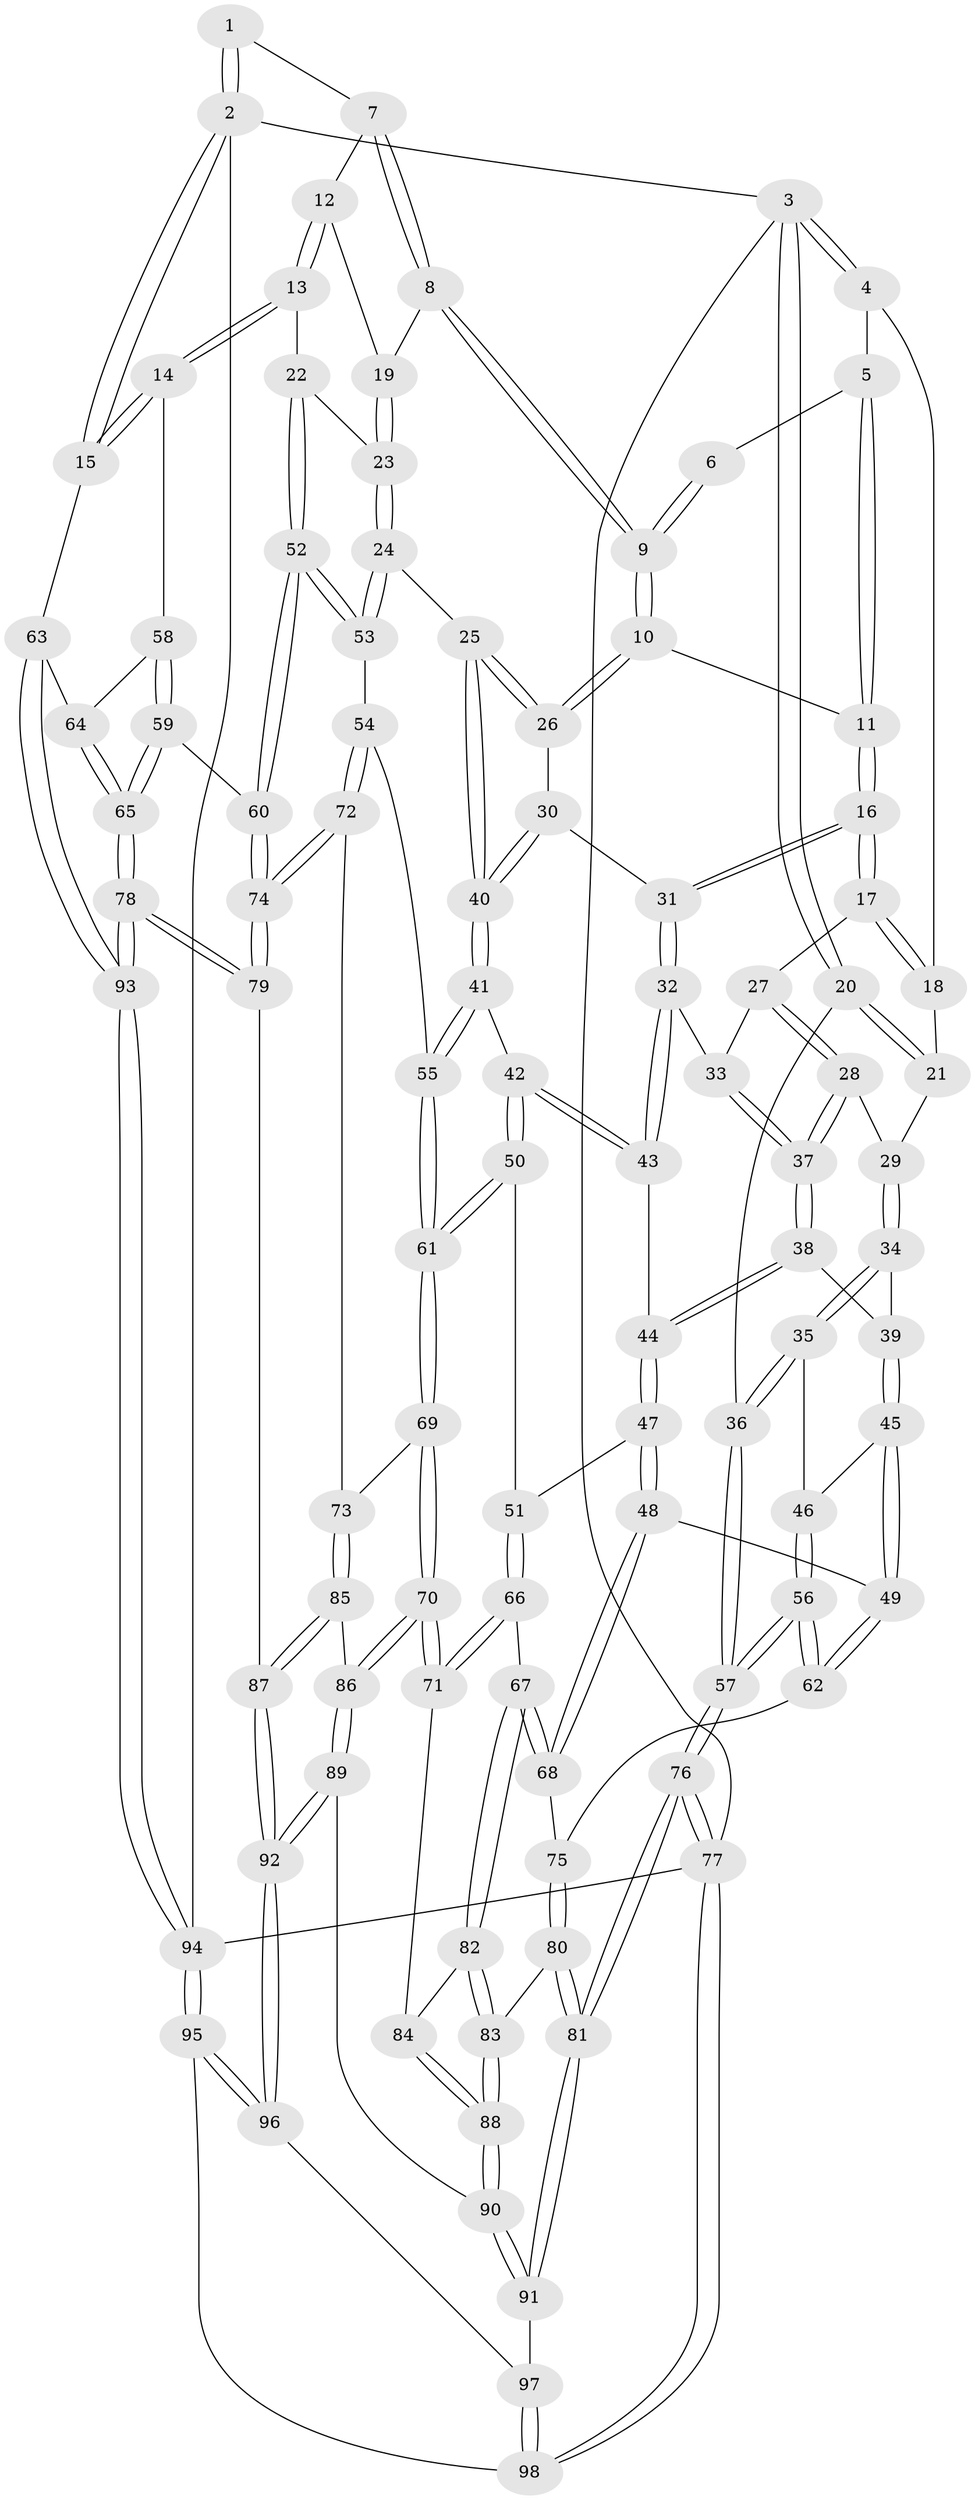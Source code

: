 // coarse degree distribution, {2: 0.03389830508474576, 4: 0.423728813559322, 3: 0.5084745762711864, 5: 0.03389830508474576}
// Generated by graph-tools (version 1.1) at 2025/38/03/04/25 23:38:21]
// undirected, 98 vertices, 242 edges
graph export_dot {
  node [color=gray90,style=filled];
  1 [pos="+0.8331074291193915+0"];
  2 [pos="+1+0"];
  3 [pos="+0+0"];
  4 [pos="+0.30842301523872023+0"];
  5 [pos="+0.3900975529172349+0"];
  6 [pos="+0.6788831567623209+0"];
  7 [pos="+0.834881760088091+0"];
  8 [pos="+0.6438527539050677+0.12818423569280754"];
  9 [pos="+0.642948701066601+0.12810064374090252"];
  10 [pos="+0.5964476592721936+0.15104185959751237"];
  11 [pos="+0.5049543164031521+0.12997057160246786"];
  12 [pos="+0.8427350215921411+0.006924894861862416"];
  13 [pos="+0.9628947167056793+0.27651539074200726"];
  14 [pos="+1+0.29611252669662147"];
  15 [pos="+1+0.29385043608463035"];
  16 [pos="+0.43993013187280927+0.19962640834189394"];
  17 [pos="+0.30810919953185784+0.17517565075485625"];
  18 [pos="+0.22528511300574502+0.037201796108175235"];
  19 [pos="+0.7137547143567755+0.15047191754505776"];
  20 [pos="+0+0.016083071223379552"];
  21 [pos="+0.09867794492384757+0.13390679284371576"];
  22 [pos="+0.9168944304381385+0.2904810774026707"];
  23 [pos="+0.8781491887605783+0.2904231960699946"];
  24 [pos="+0.68198718214247+0.36836835770842846"];
  25 [pos="+0.679078415053112+0.3680658871500954"];
  26 [pos="+0.6082206924304996+0.20650830909193515"];
  27 [pos="+0.2999833274658768+0.19090930849056176"];
  28 [pos="+0.23305821514711633+0.2954514257779006"];
  29 [pos="+0.10987189199321792+0.1975827532427729"];
  30 [pos="+0.5070219001026626+0.3260878154683596"];
  31 [pos="+0.44303497017401683+0.29727587448568144"];
  32 [pos="+0.43509457403145846+0.3056093722849803"];
  33 [pos="+0.3449867188759399+0.28865210450060935"];
  34 [pos="+0.04110430775848379+0.3283072663834988"];
  35 [pos="+0.025575301017292544+0.3397080311549365"];
  36 [pos="+0+0.3549468455267282"];
  37 [pos="+0.23468457398343354+0.3074546304025019"];
  38 [pos="+0.23377134728950774+0.32451659712635733"];
  39 [pos="+0.19953760318615385+0.3517179304702478"];
  40 [pos="+0.6027409475380239+0.40012473806765797"];
  41 [pos="+0.5833361039978154+0.43157996511731994"];
  42 [pos="+0.4227103984775139+0.4517703618065207"];
  43 [pos="+0.3919459350572282+0.3780077460927077"];
  44 [pos="+0.30335703674411635+0.38284107682280016"];
  45 [pos="+0.15776501090802414+0.4626541806893332"];
  46 [pos="+0.09293703841690859+0.44585117158962545"];
  47 [pos="+0.27296114776892944+0.5090892927447151"];
  48 [pos="+0.23321384413916174+0.5312790053487918"];
  49 [pos="+0.17359710596324904+0.48948052590120994"];
  50 [pos="+0.4035427762171026+0.5232278564215385"];
  51 [pos="+0.3993657612898536+0.5273741400823861"];
  52 [pos="+0.8234887574511887+0.5460906228817235"];
  53 [pos="+0.7303860030094432+0.50441415268737"];
  54 [pos="+0.6740186825774429+0.5704933865314976"];
  55 [pos="+0.5739368459730123+0.532191026388738"];
  56 [pos="+0+0.5695562960611548"];
  57 [pos="+0+0.6205844445895341"];
  58 [pos="+0.9379964242260656+0.5513624932742892"];
  59 [pos="+0.9103636370626725+0.5674466298515864"];
  60 [pos="+0.8320421731368173+0.5684277223499968"];
  61 [pos="+0.5560549501403647+0.5524475327819748"];
  62 [pos="+0.06940304882184652+0.5789744645363208"];
  63 [pos="+1+0.6287081611852154"];
  64 [pos="+0.9657079025435152+0.577453323063548"];
  65 [pos="+1+0.8921397689422901"];
  66 [pos="+0.3985913570754375+0.6202908263859296"];
  67 [pos="+0.2328830219323247+0.6074851263216721"];
  68 [pos="+0.22835889506530668+0.6003077152796468"];
  69 [pos="+0.5510162751833101+0.5832687704773581"];
  70 [pos="+0.45796599820598155+0.6756171643935751"];
  71 [pos="+0.41258970050512794+0.6558563848719307"];
  72 [pos="+0.6803935827294912+0.59023188558447"];
  73 [pos="+0.6102475917993734+0.6691490953720174"];
  74 [pos="+0.7923842678026837+0.6911999964513506"];
  75 [pos="+0.1355217360922393+0.630594806711843"];
  76 [pos="+0+0.9720490377413483"];
  77 [pos="+0+1"];
  78 [pos="+1+1"];
  79 [pos="+0.799326035539979+0.767245482625167"];
  80 [pos="+0.0988465164905384+0.7353118546329487"];
  81 [pos="+0+0.8963989883019494"];
  82 [pos="+0.24300912371561692+0.6517546941338749"];
  83 [pos="+0.23824290438183213+0.7215821195535744"];
  84 [pos="+0.3809221463249033+0.6811541745256804"];
  85 [pos="+0.6116630692181642+0.6836274962789914"];
  86 [pos="+0.4939785010098303+0.7351429272237268"];
  87 [pos="+0.7144866349934733+0.7709656944434153"];
  88 [pos="+0.29721829851897363+0.8080953526099435"];
  89 [pos="+0.4967546943961434+0.8606776862585369"];
  90 [pos="+0.2993274191616884+0.8254515325915363"];
  91 [pos="+0.2512371147468485+0.883375566238887"];
  92 [pos="+0.5214745796658536+0.889340137941354"];
  93 [pos="+1+1"];
  94 [pos="+1+1"];
  95 [pos="+0.5764417375245917+1"];
  96 [pos="+0.5398468931773615+1"];
  97 [pos="+0.2632298361206842+0.917638480659505"];
  98 [pos="+0.27380187198295647+1"];
  1 -- 2;
  1 -- 2;
  1 -- 7;
  2 -- 3;
  2 -- 15;
  2 -- 15;
  2 -- 94;
  3 -- 4;
  3 -- 4;
  3 -- 20;
  3 -- 20;
  3 -- 77;
  4 -- 5;
  4 -- 18;
  5 -- 6;
  5 -- 11;
  5 -- 11;
  6 -- 9;
  6 -- 9;
  7 -- 8;
  7 -- 8;
  7 -- 12;
  8 -- 9;
  8 -- 9;
  8 -- 19;
  9 -- 10;
  9 -- 10;
  10 -- 11;
  10 -- 26;
  10 -- 26;
  11 -- 16;
  11 -- 16;
  12 -- 13;
  12 -- 13;
  12 -- 19;
  13 -- 14;
  13 -- 14;
  13 -- 22;
  14 -- 15;
  14 -- 15;
  14 -- 58;
  15 -- 63;
  16 -- 17;
  16 -- 17;
  16 -- 31;
  16 -- 31;
  17 -- 18;
  17 -- 18;
  17 -- 27;
  18 -- 21;
  19 -- 23;
  19 -- 23;
  20 -- 21;
  20 -- 21;
  20 -- 36;
  21 -- 29;
  22 -- 23;
  22 -- 52;
  22 -- 52;
  23 -- 24;
  23 -- 24;
  24 -- 25;
  24 -- 53;
  24 -- 53;
  25 -- 26;
  25 -- 26;
  25 -- 40;
  25 -- 40;
  26 -- 30;
  27 -- 28;
  27 -- 28;
  27 -- 33;
  28 -- 29;
  28 -- 37;
  28 -- 37;
  29 -- 34;
  29 -- 34;
  30 -- 31;
  30 -- 40;
  30 -- 40;
  31 -- 32;
  31 -- 32;
  32 -- 33;
  32 -- 43;
  32 -- 43;
  33 -- 37;
  33 -- 37;
  34 -- 35;
  34 -- 35;
  34 -- 39;
  35 -- 36;
  35 -- 36;
  35 -- 46;
  36 -- 57;
  36 -- 57;
  37 -- 38;
  37 -- 38;
  38 -- 39;
  38 -- 44;
  38 -- 44;
  39 -- 45;
  39 -- 45;
  40 -- 41;
  40 -- 41;
  41 -- 42;
  41 -- 55;
  41 -- 55;
  42 -- 43;
  42 -- 43;
  42 -- 50;
  42 -- 50;
  43 -- 44;
  44 -- 47;
  44 -- 47;
  45 -- 46;
  45 -- 49;
  45 -- 49;
  46 -- 56;
  46 -- 56;
  47 -- 48;
  47 -- 48;
  47 -- 51;
  48 -- 49;
  48 -- 68;
  48 -- 68;
  49 -- 62;
  49 -- 62;
  50 -- 51;
  50 -- 61;
  50 -- 61;
  51 -- 66;
  51 -- 66;
  52 -- 53;
  52 -- 53;
  52 -- 60;
  52 -- 60;
  53 -- 54;
  54 -- 55;
  54 -- 72;
  54 -- 72;
  55 -- 61;
  55 -- 61;
  56 -- 57;
  56 -- 57;
  56 -- 62;
  56 -- 62;
  57 -- 76;
  57 -- 76;
  58 -- 59;
  58 -- 59;
  58 -- 64;
  59 -- 60;
  59 -- 65;
  59 -- 65;
  60 -- 74;
  60 -- 74;
  61 -- 69;
  61 -- 69;
  62 -- 75;
  63 -- 64;
  63 -- 93;
  63 -- 93;
  64 -- 65;
  64 -- 65;
  65 -- 78;
  65 -- 78;
  66 -- 67;
  66 -- 71;
  66 -- 71;
  67 -- 68;
  67 -- 68;
  67 -- 82;
  67 -- 82;
  68 -- 75;
  69 -- 70;
  69 -- 70;
  69 -- 73;
  70 -- 71;
  70 -- 71;
  70 -- 86;
  70 -- 86;
  71 -- 84;
  72 -- 73;
  72 -- 74;
  72 -- 74;
  73 -- 85;
  73 -- 85;
  74 -- 79;
  74 -- 79;
  75 -- 80;
  75 -- 80;
  76 -- 77;
  76 -- 77;
  76 -- 81;
  76 -- 81;
  77 -- 98;
  77 -- 98;
  77 -- 94;
  78 -- 79;
  78 -- 79;
  78 -- 93;
  78 -- 93;
  79 -- 87;
  80 -- 81;
  80 -- 81;
  80 -- 83;
  81 -- 91;
  81 -- 91;
  82 -- 83;
  82 -- 83;
  82 -- 84;
  83 -- 88;
  83 -- 88;
  84 -- 88;
  84 -- 88;
  85 -- 86;
  85 -- 87;
  85 -- 87;
  86 -- 89;
  86 -- 89;
  87 -- 92;
  87 -- 92;
  88 -- 90;
  88 -- 90;
  89 -- 90;
  89 -- 92;
  89 -- 92;
  90 -- 91;
  90 -- 91;
  91 -- 97;
  92 -- 96;
  92 -- 96;
  93 -- 94;
  93 -- 94;
  94 -- 95;
  94 -- 95;
  95 -- 96;
  95 -- 96;
  95 -- 98;
  96 -- 97;
  97 -- 98;
  97 -- 98;
}
